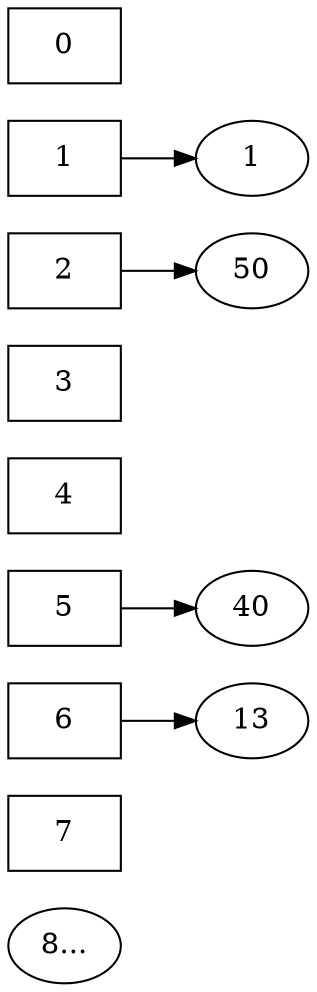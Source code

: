 digraph {
    rankdir=LR;
    {
        rank=same
        8[label="8..."]
        7,6,5,4,3,2,1,0[shape=rectangle]
    }
    1->k1
    k1[label=1]
    6->13
    2->50
    5->40
}
